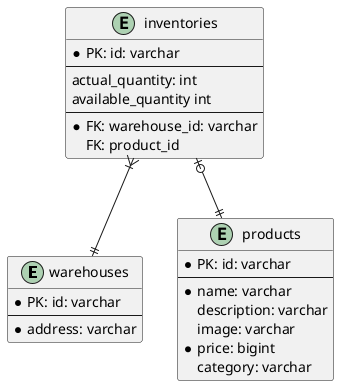 @startuml
'https://plantuml.com/ie-diagram

entity "warehouses" as w {
    * PK: id: varchar
    --
    * address: varchar
}

entity "products" as p {
    * PK: id: varchar
    --
    * name: varchar
    description: varchar
    image: varchar
    * price: bigint
    category: varchar
}

entity "inventories" as i {
    * PK: id: varchar
    --
    actual_quantity: int
    available_quantity int
    --
    * FK: warehouse_id: varchar
    FK: product_id
}

i }|--|| w
i |o--|| p

@enduml
